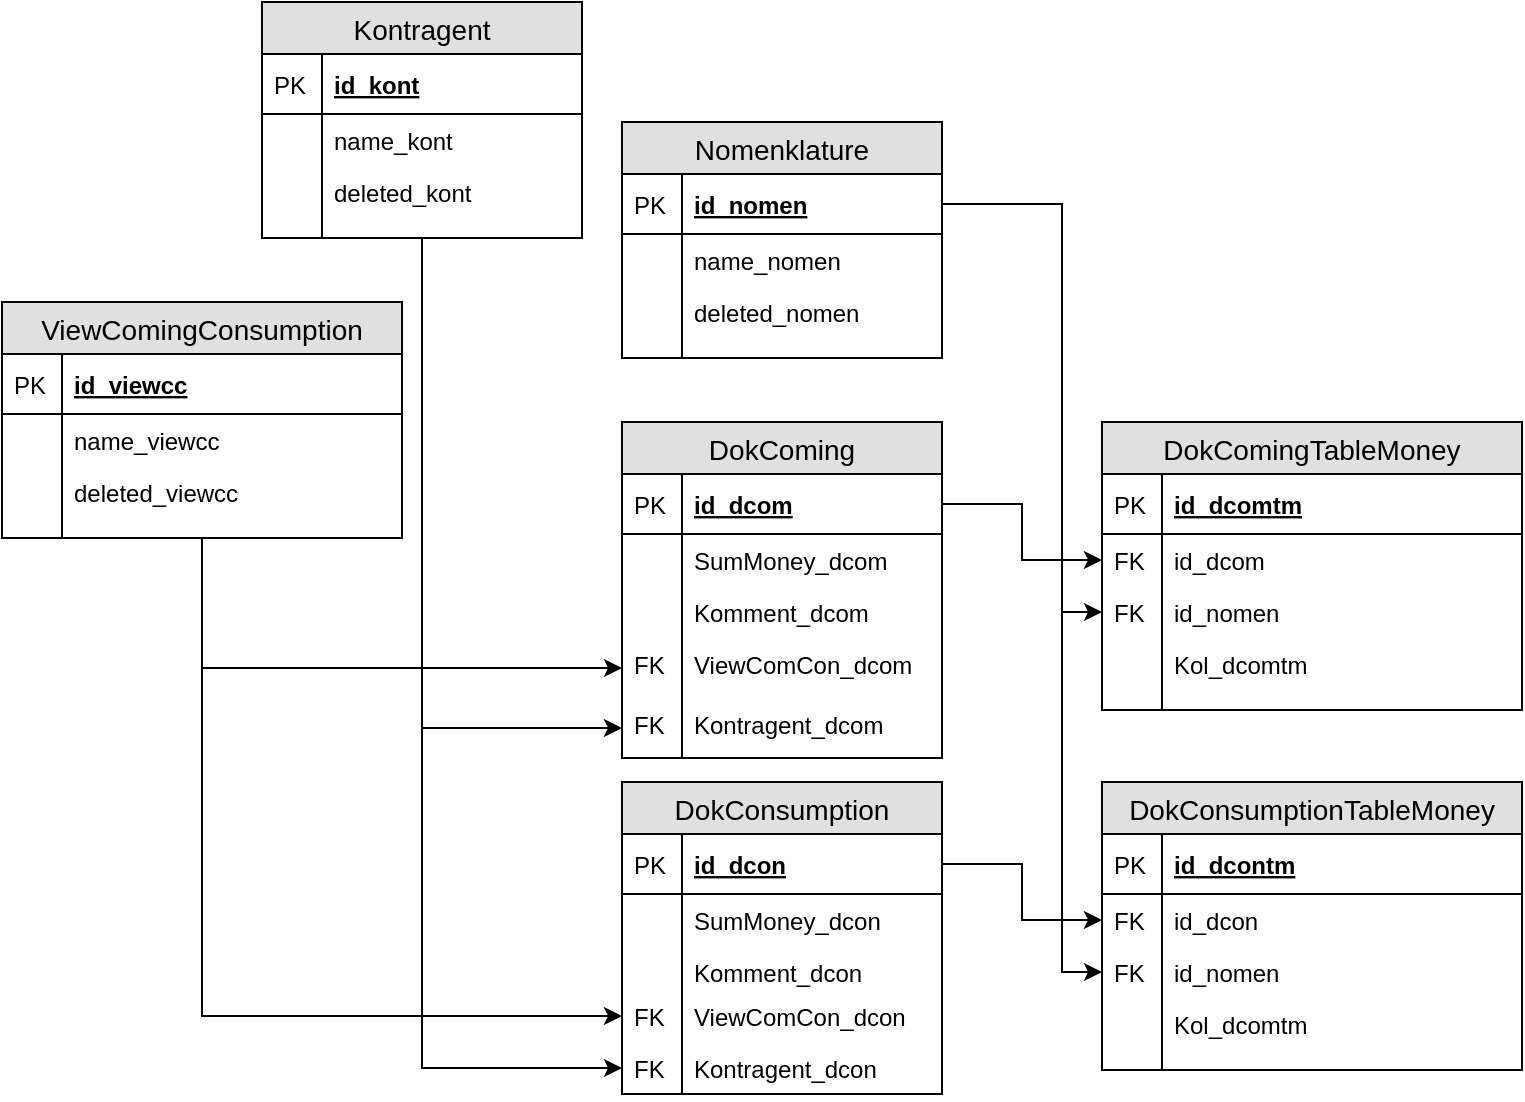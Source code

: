 <mxfile version="12.5.5" type="device"><diagram id="sgM5Gj3kmzMGXmj8BMty" name="Страница 1"><mxGraphModel dx="995" dy="597" grid="1" gridSize="10" guides="1" tooltips="1" connect="1" arrows="1" fold="1" page="1" pageScale="1" pageWidth="827" pageHeight="1169" math="0" shadow="0"><root><mxCell id="0"/><mxCell id="1" parent="0"/><mxCell id="M0ueSrMJppDK4WtaXwXN-51" style="edgeStyle=orthogonalEdgeStyle;rounded=0;orthogonalLoop=1;jettySize=auto;html=1;" edge="1" parent="1" source="Fm15om4e4UqFpwPYLxvV-1" target="M0ueSrMJppDK4WtaXwXN-49"><mxGeometry relative="1" as="geometry"/></mxCell><mxCell id="Fm15om4e4UqFpwPYLxvV-1" value="Kontragent" style="swimlane;fontStyle=0;childLayout=stackLayout;horizontal=1;startSize=26;fillColor=#e0e0e0;horizontalStack=0;resizeParent=1;resizeParentMax=0;resizeLast=0;collapsible=1;marginBottom=0;swimlaneFillColor=#ffffff;align=center;fontSize=14;" parent="1" vertex="1"><mxGeometry x="140" y="60" width="160" height="118" as="geometry"/></mxCell><mxCell id="Fm15om4e4UqFpwPYLxvV-2" value="id_kont" style="shape=partialRectangle;top=0;left=0;right=0;bottom=1;align=left;verticalAlign=middle;fillColor=none;spacingLeft=34;spacingRight=4;overflow=hidden;rotatable=0;points=[[0,0.5],[1,0.5]];portConstraint=eastwest;dropTarget=0;fontStyle=5;fontSize=12;" parent="Fm15om4e4UqFpwPYLxvV-1" vertex="1"><mxGeometry y="26" width="160" height="30" as="geometry"/></mxCell><mxCell id="Fm15om4e4UqFpwPYLxvV-3" value="PK" style="shape=partialRectangle;top=0;left=0;bottom=0;fillColor=none;align=left;verticalAlign=middle;spacingLeft=4;spacingRight=4;overflow=hidden;rotatable=0;points=[];portConstraint=eastwest;part=1;fontSize=12;" parent="Fm15om4e4UqFpwPYLxvV-2" vertex="1" connectable="0"><mxGeometry width="30" height="30" as="geometry"/></mxCell><mxCell id="Fm15om4e4UqFpwPYLxvV-4" value="name_kont&#10;" style="shape=partialRectangle;top=0;left=0;right=0;bottom=0;align=left;verticalAlign=top;fillColor=none;spacingLeft=34;spacingRight=4;overflow=hidden;rotatable=0;points=[[0,0.5],[1,0.5]];portConstraint=eastwest;dropTarget=0;fontSize=12;" parent="Fm15om4e4UqFpwPYLxvV-1" vertex="1"><mxGeometry y="56" width="160" height="26" as="geometry"/></mxCell><mxCell id="Fm15om4e4UqFpwPYLxvV-5" value="" style="shape=partialRectangle;top=0;left=0;bottom=0;fillColor=none;align=left;verticalAlign=top;spacingLeft=4;spacingRight=4;overflow=hidden;rotatable=0;points=[];portConstraint=eastwest;part=1;fontSize=12;" parent="Fm15om4e4UqFpwPYLxvV-4" vertex="1" connectable="0"><mxGeometry width="30" height="26" as="geometry"/></mxCell><mxCell id="Fm15om4e4UqFpwPYLxvV-6" value="deleted_kont" style="shape=partialRectangle;top=0;left=0;right=0;bottom=0;align=left;verticalAlign=top;fillColor=none;spacingLeft=34;spacingRight=4;overflow=hidden;rotatable=0;points=[[0,0.5],[1,0.5]];portConstraint=eastwest;dropTarget=0;fontSize=12;" parent="Fm15om4e4UqFpwPYLxvV-1" vertex="1"><mxGeometry y="82" width="160" height="26" as="geometry"/></mxCell><mxCell id="Fm15om4e4UqFpwPYLxvV-7" value="" style="shape=partialRectangle;top=0;left=0;bottom=0;fillColor=none;align=left;verticalAlign=top;spacingLeft=4;spacingRight=4;overflow=hidden;rotatable=0;points=[];portConstraint=eastwest;part=1;fontSize=12;" parent="Fm15om4e4UqFpwPYLxvV-6" vertex="1" connectable="0"><mxGeometry width="30" height="26" as="geometry"/></mxCell><mxCell id="Fm15om4e4UqFpwPYLxvV-10" value="" style="shape=partialRectangle;top=0;left=0;right=0;bottom=0;align=left;verticalAlign=top;fillColor=none;spacingLeft=34;spacingRight=4;overflow=hidden;rotatable=0;points=[[0,0.5],[1,0.5]];portConstraint=eastwest;dropTarget=0;fontSize=12;" parent="Fm15om4e4UqFpwPYLxvV-1" vertex="1"><mxGeometry y="108" width="160" height="10" as="geometry"/></mxCell><mxCell id="Fm15om4e4UqFpwPYLxvV-11" value="" style="shape=partialRectangle;top=0;left=0;bottom=0;fillColor=none;align=left;verticalAlign=top;spacingLeft=4;spacingRight=4;overflow=hidden;rotatable=0;points=[];portConstraint=eastwest;part=1;fontSize=12;" parent="Fm15om4e4UqFpwPYLxvV-10" vertex="1" connectable="0"><mxGeometry width="30" height="10" as="geometry"/></mxCell><mxCell id="Fm15om4e4UqFpwPYLxvV-12" value="Nomenklature" style="swimlane;fontStyle=0;childLayout=stackLayout;horizontal=1;startSize=26;fillColor=#e0e0e0;horizontalStack=0;resizeParent=1;resizeParentMax=0;resizeLast=0;collapsible=1;marginBottom=0;swimlaneFillColor=#ffffff;align=center;fontSize=14;" parent="1" vertex="1"><mxGeometry x="320" y="120" width="160" height="118" as="geometry"/></mxCell><mxCell id="Fm15om4e4UqFpwPYLxvV-13" value="id_nomen" style="shape=partialRectangle;top=0;left=0;right=0;bottom=1;align=left;verticalAlign=middle;fillColor=none;spacingLeft=34;spacingRight=4;overflow=hidden;rotatable=0;points=[[0,0.5],[1,0.5]];portConstraint=eastwest;dropTarget=0;fontStyle=5;fontSize=12;" parent="Fm15om4e4UqFpwPYLxvV-12" vertex="1"><mxGeometry y="26" width="160" height="30" as="geometry"/></mxCell><mxCell id="Fm15om4e4UqFpwPYLxvV-14" value="PK" style="shape=partialRectangle;top=0;left=0;bottom=0;fillColor=none;align=left;verticalAlign=middle;spacingLeft=4;spacingRight=4;overflow=hidden;rotatable=0;points=[];portConstraint=eastwest;part=1;fontSize=12;" parent="Fm15om4e4UqFpwPYLxvV-13" vertex="1" connectable="0"><mxGeometry width="30" height="30" as="geometry"/></mxCell><mxCell id="Fm15om4e4UqFpwPYLxvV-15" value="name_nomen" style="shape=partialRectangle;top=0;left=0;right=0;bottom=0;align=left;verticalAlign=top;fillColor=none;spacingLeft=34;spacingRight=4;overflow=hidden;rotatable=0;points=[[0,0.5],[1,0.5]];portConstraint=eastwest;dropTarget=0;fontSize=12;" parent="Fm15om4e4UqFpwPYLxvV-12" vertex="1"><mxGeometry y="56" width="160" height="26" as="geometry"/></mxCell><mxCell id="Fm15om4e4UqFpwPYLxvV-16" value="" style="shape=partialRectangle;top=0;left=0;bottom=0;fillColor=none;align=left;verticalAlign=top;spacingLeft=4;spacingRight=4;overflow=hidden;rotatable=0;points=[];portConstraint=eastwest;part=1;fontSize=12;" parent="Fm15om4e4UqFpwPYLxvV-15" vertex="1" connectable="0"><mxGeometry width="30" height="26" as="geometry"/></mxCell><mxCell id="Fm15om4e4UqFpwPYLxvV-17" value="deleted_nomen" style="shape=partialRectangle;top=0;left=0;right=0;bottom=0;align=left;verticalAlign=top;fillColor=none;spacingLeft=34;spacingRight=4;overflow=hidden;rotatable=0;points=[[0,0.5],[1,0.5]];portConstraint=eastwest;dropTarget=0;fontSize=12;" parent="Fm15om4e4UqFpwPYLxvV-12" vertex="1"><mxGeometry y="82" width="160" height="26" as="geometry"/></mxCell><mxCell id="Fm15om4e4UqFpwPYLxvV-18" value="" style="shape=partialRectangle;top=0;left=0;bottom=0;fillColor=none;align=left;verticalAlign=top;spacingLeft=4;spacingRight=4;overflow=hidden;rotatable=0;points=[];portConstraint=eastwest;part=1;fontSize=12;" parent="Fm15om4e4UqFpwPYLxvV-17" vertex="1" connectable="0"><mxGeometry width="30" height="26" as="geometry"/></mxCell><mxCell id="Fm15om4e4UqFpwPYLxvV-21" value="" style="shape=partialRectangle;top=0;left=0;right=0;bottom=0;align=left;verticalAlign=top;fillColor=none;spacingLeft=34;spacingRight=4;overflow=hidden;rotatable=0;points=[[0,0.5],[1,0.5]];portConstraint=eastwest;dropTarget=0;fontSize=12;" parent="Fm15om4e4UqFpwPYLxvV-12" vertex="1"><mxGeometry y="108" width="160" height="10" as="geometry"/></mxCell><mxCell id="Fm15om4e4UqFpwPYLxvV-22" value="" style="shape=partialRectangle;top=0;left=0;bottom=0;fillColor=none;align=left;verticalAlign=top;spacingLeft=4;spacingRight=4;overflow=hidden;rotatable=0;points=[];portConstraint=eastwest;part=1;fontSize=12;" parent="Fm15om4e4UqFpwPYLxvV-21" vertex="1" connectable="0"><mxGeometry width="30" height="10" as="geometry"/></mxCell><mxCell id="M0ueSrMJppDK4WtaXwXN-36" value="" style="edgeStyle=orthogonalEdgeStyle;rounded=0;orthogonalLoop=1;jettySize=auto;html=1;" edge="1" parent="1" source="Fm15om4e4UqFpwPYLxvV-23" target="M0ueSrMJppDK4WtaXwXN-1"><mxGeometry relative="1" as="geometry"><mxPoint x="490" y="109" as="targetPoint"/></mxGeometry></mxCell><mxCell id="M0ueSrMJppDK4WtaXwXN-37" style="edgeStyle=orthogonalEdgeStyle;rounded=0;orthogonalLoop=1;jettySize=auto;html=1;" edge="1" parent="1" source="Fm15om4e4UqFpwPYLxvV-23" target="Fm15om4e4UqFpwPYLxvV-43"><mxGeometry relative="1" as="geometry"/></mxCell><mxCell id="Fm15om4e4UqFpwPYLxvV-23" value="ViewComingConsumption" style="swimlane;fontStyle=0;childLayout=stackLayout;horizontal=1;startSize=26;fillColor=#e0e0e0;horizontalStack=0;resizeParent=1;resizeParentMax=0;resizeLast=0;collapsible=1;marginBottom=0;swimlaneFillColor=#ffffff;align=center;fontSize=14;" parent="1" vertex="1"><mxGeometry x="10" y="210" width="200" height="118" as="geometry"/></mxCell><mxCell id="Fm15om4e4UqFpwPYLxvV-24" value="id_viewcc" style="shape=partialRectangle;top=0;left=0;right=0;bottom=1;align=left;verticalAlign=middle;fillColor=none;spacingLeft=34;spacingRight=4;overflow=hidden;rotatable=0;points=[[0,0.5],[1,0.5]];portConstraint=eastwest;dropTarget=0;fontStyle=5;fontSize=12;" parent="Fm15om4e4UqFpwPYLxvV-23" vertex="1"><mxGeometry y="26" width="200" height="30" as="geometry"/></mxCell><mxCell id="Fm15om4e4UqFpwPYLxvV-25" value="PK" style="shape=partialRectangle;top=0;left=0;bottom=0;fillColor=none;align=left;verticalAlign=middle;spacingLeft=4;spacingRight=4;overflow=hidden;rotatable=0;points=[];portConstraint=eastwest;part=1;fontSize=12;" parent="Fm15om4e4UqFpwPYLxvV-24" vertex="1" connectable="0"><mxGeometry width="30" height="30" as="geometry"/></mxCell><mxCell id="Fm15om4e4UqFpwPYLxvV-26" value="name_viewcc" style="shape=partialRectangle;top=0;left=0;right=0;bottom=0;align=left;verticalAlign=top;fillColor=none;spacingLeft=34;spacingRight=4;overflow=hidden;rotatable=0;points=[[0,0.5],[1,0.5]];portConstraint=eastwest;dropTarget=0;fontSize=12;" parent="Fm15om4e4UqFpwPYLxvV-23" vertex="1"><mxGeometry y="56" width="200" height="26" as="geometry"/></mxCell><mxCell id="Fm15om4e4UqFpwPYLxvV-27" value="" style="shape=partialRectangle;top=0;left=0;bottom=0;fillColor=none;align=left;verticalAlign=top;spacingLeft=4;spacingRight=4;overflow=hidden;rotatable=0;points=[];portConstraint=eastwest;part=1;fontSize=12;" parent="Fm15om4e4UqFpwPYLxvV-26" vertex="1" connectable="0"><mxGeometry width="30" height="26" as="geometry"/></mxCell><mxCell id="Fm15om4e4UqFpwPYLxvV-28" value="deleted_viewcc&#10;" style="shape=partialRectangle;top=0;left=0;right=0;bottom=0;align=left;verticalAlign=top;fillColor=none;spacingLeft=34;spacingRight=4;overflow=hidden;rotatable=0;points=[[0,0.5],[1,0.5]];portConstraint=eastwest;dropTarget=0;fontSize=12;" parent="Fm15om4e4UqFpwPYLxvV-23" vertex="1"><mxGeometry y="82" width="200" height="26" as="geometry"/></mxCell><mxCell id="Fm15om4e4UqFpwPYLxvV-29" value="" style="shape=partialRectangle;top=0;left=0;bottom=0;fillColor=none;align=left;verticalAlign=top;spacingLeft=4;spacingRight=4;overflow=hidden;rotatable=0;points=[];portConstraint=eastwest;part=1;fontSize=12;" parent="Fm15om4e4UqFpwPYLxvV-28" vertex="1" connectable="0"><mxGeometry width="30" height="26" as="geometry"/></mxCell><mxCell id="Fm15om4e4UqFpwPYLxvV-32" value="" style="shape=partialRectangle;top=0;left=0;right=0;bottom=0;align=left;verticalAlign=top;fillColor=none;spacingLeft=34;spacingRight=4;overflow=hidden;rotatable=0;points=[[0,0.5],[1,0.5]];portConstraint=eastwest;dropTarget=0;fontSize=12;" parent="Fm15om4e4UqFpwPYLxvV-23" vertex="1"><mxGeometry y="108" width="200" height="10" as="geometry"/></mxCell><mxCell id="Fm15om4e4UqFpwPYLxvV-33" value="" style="shape=partialRectangle;top=0;left=0;bottom=0;fillColor=none;align=left;verticalAlign=top;spacingLeft=4;spacingRight=4;overflow=hidden;rotatable=0;points=[];portConstraint=eastwest;part=1;fontSize=12;" parent="Fm15om4e4UqFpwPYLxvV-32" vertex="1" connectable="0"><mxGeometry width="30" height="10" as="geometry"/></mxCell><mxCell id="Fm15om4e4UqFpwPYLxvV-34" value="DokComing" style="swimlane;fontStyle=0;childLayout=stackLayout;horizontal=1;startSize=26;fillColor=#e0e0e0;horizontalStack=0;resizeParent=1;resizeParentMax=0;resizeLast=0;collapsible=1;marginBottom=0;swimlaneFillColor=#ffffff;align=center;fontSize=14;" parent="1" vertex="1"><mxGeometry x="320" y="270" width="160" height="168" as="geometry"/></mxCell><mxCell id="Fm15om4e4UqFpwPYLxvV-35" value="id_dcom" style="shape=partialRectangle;top=0;left=0;right=0;bottom=1;align=left;verticalAlign=middle;fillColor=none;spacingLeft=34;spacingRight=4;overflow=hidden;rotatable=0;points=[[0,0.5],[1,0.5]];portConstraint=eastwest;dropTarget=0;fontStyle=5;fontSize=12;" parent="Fm15om4e4UqFpwPYLxvV-34" vertex="1"><mxGeometry y="26" width="160" height="30" as="geometry"/></mxCell><mxCell id="Fm15om4e4UqFpwPYLxvV-36" value="PK" style="shape=partialRectangle;top=0;left=0;bottom=0;fillColor=none;align=left;verticalAlign=middle;spacingLeft=4;spacingRight=4;overflow=hidden;rotatable=0;points=[];portConstraint=eastwest;part=1;fontSize=12;" parent="Fm15om4e4UqFpwPYLxvV-35" vertex="1" connectable="0"><mxGeometry width="30" height="30" as="geometry"/></mxCell><mxCell id="Fm15om4e4UqFpwPYLxvV-37" value="SumMoney_dcom" style="shape=partialRectangle;top=0;left=0;right=0;bottom=0;align=left;verticalAlign=top;fillColor=none;spacingLeft=34;spacingRight=4;overflow=hidden;rotatable=0;points=[[0,0.5],[1,0.5]];portConstraint=eastwest;dropTarget=0;fontSize=12;" parent="Fm15om4e4UqFpwPYLxvV-34" vertex="1"><mxGeometry y="56" width="160" height="26" as="geometry"/></mxCell><mxCell id="Fm15om4e4UqFpwPYLxvV-38" value="" style="shape=partialRectangle;top=0;left=0;bottom=0;fillColor=none;align=left;verticalAlign=top;spacingLeft=4;spacingRight=4;overflow=hidden;rotatable=0;points=[];portConstraint=eastwest;part=1;fontSize=12;" parent="Fm15om4e4UqFpwPYLxvV-37" vertex="1" connectable="0"><mxGeometry width="30" height="26" as="geometry"/></mxCell><mxCell id="Fm15om4e4UqFpwPYLxvV-39" value="Komment_dcom" style="shape=partialRectangle;top=0;left=0;right=0;bottom=0;align=left;verticalAlign=top;fillColor=none;spacingLeft=34;spacingRight=4;overflow=hidden;rotatable=0;points=[[0,0.5],[1,0.5]];portConstraint=eastwest;dropTarget=0;fontSize=12;" parent="Fm15om4e4UqFpwPYLxvV-34" vertex="1"><mxGeometry y="82" width="160" height="26" as="geometry"/></mxCell><mxCell id="Fm15om4e4UqFpwPYLxvV-40" value="" style="shape=partialRectangle;top=0;left=0;bottom=0;fillColor=none;align=left;verticalAlign=top;spacingLeft=4;spacingRight=4;overflow=hidden;rotatable=0;points=[];portConstraint=eastwest;part=1;fontSize=12;" parent="Fm15om4e4UqFpwPYLxvV-39" vertex="1" connectable="0"><mxGeometry width="30" height="26" as="geometry"/></mxCell><mxCell id="Fm15om4e4UqFpwPYLxvV-43" value="ViewComCon_dcom" style="shape=partialRectangle;top=0;left=0;right=0;bottom=0;align=left;verticalAlign=top;fillColor=none;spacingLeft=34;spacingRight=4;overflow=hidden;rotatable=0;points=[[0,0.5],[1,0.5]];portConstraint=eastwest;dropTarget=0;fontSize=12;" parent="Fm15om4e4UqFpwPYLxvV-34" vertex="1"><mxGeometry y="108" width="160" height="30" as="geometry"/></mxCell><mxCell id="Fm15om4e4UqFpwPYLxvV-44" value="FK" style="shape=partialRectangle;top=0;left=0;bottom=0;fillColor=none;align=left;verticalAlign=top;spacingLeft=4;spacingRight=4;overflow=hidden;rotatable=0;points=[];portConstraint=eastwest;part=1;fontSize=12;" parent="Fm15om4e4UqFpwPYLxvV-43" vertex="1" connectable="0"><mxGeometry width="30" height="30.0" as="geometry"/></mxCell><mxCell id="M0ueSrMJppDK4WtaXwXN-43" value="Kontragent_dcom" style="shape=partialRectangle;top=0;left=0;right=0;bottom=0;align=left;verticalAlign=top;fillColor=none;spacingLeft=34;spacingRight=4;overflow=hidden;rotatable=0;points=[[0,0.5],[1,0.5]];portConstraint=eastwest;dropTarget=0;fontSize=12;" vertex="1" parent="Fm15om4e4UqFpwPYLxvV-34"><mxGeometry y="138" width="160" height="30" as="geometry"/></mxCell><mxCell id="M0ueSrMJppDK4WtaXwXN-44" value="FK" style="shape=partialRectangle;top=0;left=0;bottom=0;fillColor=none;align=left;verticalAlign=top;spacingLeft=4;spacingRight=4;overflow=hidden;rotatable=0;points=[];portConstraint=eastwest;part=1;fontSize=12;" vertex="1" connectable="0" parent="M0ueSrMJppDK4WtaXwXN-43"><mxGeometry width="30" height="30.0" as="geometry"/></mxCell><mxCell id="Fm15om4e4UqFpwPYLxvV-45" value="DokComingTableMoney" style="swimlane;fontStyle=0;childLayout=stackLayout;horizontal=1;startSize=26;fillColor=#e0e0e0;horizontalStack=0;resizeParent=1;resizeParentMax=0;resizeLast=0;collapsible=1;marginBottom=0;swimlaneFillColor=#ffffff;align=center;fontSize=14;" parent="1" vertex="1"><mxGeometry x="560" y="270" width="210" height="144" as="geometry"/></mxCell><mxCell id="Fm15om4e4UqFpwPYLxvV-46" value="id_dcomtm" style="shape=partialRectangle;top=0;left=0;right=0;bottom=1;align=left;verticalAlign=middle;fillColor=none;spacingLeft=34;spacingRight=4;overflow=hidden;rotatable=0;points=[[0,0.5],[1,0.5]];portConstraint=eastwest;dropTarget=0;fontStyle=5;fontSize=12;" parent="Fm15om4e4UqFpwPYLxvV-45" vertex="1"><mxGeometry y="26" width="210" height="30" as="geometry"/></mxCell><mxCell id="Fm15om4e4UqFpwPYLxvV-47" value="PK" style="shape=partialRectangle;top=0;left=0;bottom=0;fillColor=none;align=left;verticalAlign=middle;spacingLeft=4;spacingRight=4;overflow=hidden;rotatable=0;points=[];portConstraint=eastwest;part=1;fontSize=12;" parent="Fm15om4e4UqFpwPYLxvV-46" vertex="1" connectable="0"><mxGeometry width="30" height="30" as="geometry"/></mxCell><mxCell id="Fm15om4e4UqFpwPYLxvV-56" value="id_dcom" style="shape=partialRectangle;top=0;left=0;right=0;bottom=1;align=left;verticalAlign=top;fillColor=none;spacingLeft=34;spacingRight=4;overflow=hidden;rotatable=0;points=[[0,0.5],[1,0.5]];portConstraint=eastwest;dropTarget=0;fontSize=12;strokeColor=none;" parent="Fm15om4e4UqFpwPYLxvV-45" vertex="1"><mxGeometry y="56" width="210" height="26" as="geometry"/></mxCell><mxCell id="Fm15om4e4UqFpwPYLxvV-57" value="FK" style="shape=partialRectangle;top=0;left=0;bottom=0;fillColor=none;align=left;verticalAlign=top;spacingLeft=4;spacingRight=4;overflow=hidden;rotatable=0;points=[];portConstraint=eastwest;part=1;fontSize=12;" parent="Fm15om4e4UqFpwPYLxvV-56" vertex="1" connectable="0"><mxGeometry width="30" height="26" as="geometry"/></mxCell><mxCell id="Fm15om4e4UqFpwPYLxvV-48" value="id_nomen" style="shape=partialRectangle;top=0;left=0;right=0;bottom=0;align=left;verticalAlign=top;fillColor=none;spacingLeft=34;spacingRight=4;overflow=hidden;rotatable=0;points=[[0,0.5],[1,0.5]];portConstraint=eastwest;dropTarget=0;fontSize=12;" parent="Fm15om4e4UqFpwPYLxvV-45" vertex="1"><mxGeometry y="82" width="210" height="26" as="geometry"/></mxCell><mxCell id="Fm15om4e4UqFpwPYLxvV-49" value="FK" style="shape=partialRectangle;top=0;left=0;bottom=0;fillColor=none;align=left;verticalAlign=top;spacingLeft=4;spacingRight=4;overflow=hidden;rotatable=0;points=[];portConstraint=eastwest;part=1;fontSize=12;" parent="Fm15om4e4UqFpwPYLxvV-48" vertex="1" connectable="0"><mxGeometry width="30" height="26" as="geometry"/></mxCell><mxCell id="Fm15om4e4UqFpwPYLxvV-50" value="Kol_dcomtm" style="shape=partialRectangle;top=0;left=0;right=0;bottom=0;align=left;verticalAlign=top;fillColor=none;spacingLeft=34;spacingRight=4;overflow=hidden;rotatable=0;points=[[0,0.5],[1,0.5]];portConstraint=eastwest;dropTarget=0;fontSize=12;" parent="Fm15om4e4UqFpwPYLxvV-45" vertex="1"><mxGeometry y="108" width="210" height="26" as="geometry"/></mxCell><mxCell id="Fm15om4e4UqFpwPYLxvV-51" value="" style="shape=partialRectangle;top=0;left=0;bottom=0;fillColor=none;align=left;verticalAlign=top;spacingLeft=4;spacingRight=4;overflow=hidden;rotatable=0;points=[];portConstraint=eastwest;part=1;fontSize=12;" parent="Fm15om4e4UqFpwPYLxvV-50" vertex="1" connectable="0"><mxGeometry width="30" height="26" as="geometry"/></mxCell><mxCell id="Fm15om4e4UqFpwPYLxvV-54" value="" style="shape=partialRectangle;top=0;left=0;right=0;bottom=0;align=left;verticalAlign=top;fillColor=none;spacingLeft=34;spacingRight=4;overflow=hidden;rotatable=0;points=[[0,0.5],[1,0.5]];portConstraint=eastwest;dropTarget=0;fontSize=12;" parent="Fm15om4e4UqFpwPYLxvV-45" vertex="1"><mxGeometry y="134" width="210" height="10" as="geometry"/></mxCell><mxCell id="Fm15om4e4UqFpwPYLxvV-55" value="" style="shape=partialRectangle;top=0;left=0;bottom=0;fillColor=none;align=left;verticalAlign=top;spacingLeft=4;spacingRight=4;overflow=hidden;rotatable=0;points=[];portConstraint=eastwest;part=1;fontSize=12;" parent="Fm15om4e4UqFpwPYLxvV-54" vertex="1" connectable="0"><mxGeometry width="30" height="10" as="geometry"/></mxCell><mxCell id="Fm15om4e4UqFpwPYLxvV-58" style="edgeStyle=orthogonalEdgeStyle;rounded=0;orthogonalLoop=1;jettySize=auto;html=1;" parent="1" source="Fm15om4e4UqFpwPYLxvV-35" target="Fm15om4e4UqFpwPYLxvV-56" edge="1"><mxGeometry relative="1" as="geometry"/></mxCell><mxCell id="Fm15om4e4UqFpwPYLxvV-59" style="edgeStyle=orthogonalEdgeStyle;rounded=0;orthogonalLoop=1;jettySize=auto;html=1;" parent="1" source="Fm15om4e4UqFpwPYLxvV-13" target="Fm15om4e4UqFpwPYLxvV-48" edge="1"><mxGeometry relative="1" as="geometry"><Array as="points"><mxPoint x="540" y="161"/><mxPoint x="540" y="365"/></Array></mxGeometry></mxCell><mxCell id="Fm15om4e4UqFpwPYLxvV-60" value="DokConsumption" style="swimlane;fontStyle=0;childLayout=stackLayout;horizontal=1;startSize=26;fillColor=#e0e0e0;horizontalStack=0;resizeParent=1;resizeParentMax=0;resizeLast=0;collapsible=1;marginBottom=0;swimlaneFillColor=#ffffff;align=center;fontSize=14;" parent="1" vertex="1"><mxGeometry x="320" y="450" width="160" height="156" as="geometry"/></mxCell><mxCell id="Fm15om4e4UqFpwPYLxvV-61" value="id_dcon" style="shape=partialRectangle;top=0;left=0;right=0;bottom=1;align=left;verticalAlign=middle;fillColor=none;spacingLeft=34;spacingRight=4;overflow=hidden;rotatable=0;points=[[0,0.5],[1,0.5]];portConstraint=eastwest;dropTarget=0;fontStyle=5;fontSize=12;" parent="Fm15om4e4UqFpwPYLxvV-60" vertex="1"><mxGeometry y="26" width="160" height="30" as="geometry"/></mxCell><mxCell id="Fm15om4e4UqFpwPYLxvV-62" value="PK" style="shape=partialRectangle;top=0;left=0;bottom=0;fillColor=none;align=left;verticalAlign=middle;spacingLeft=4;spacingRight=4;overflow=hidden;rotatable=0;points=[];portConstraint=eastwest;part=1;fontSize=12;" parent="Fm15om4e4UqFpwPYLxvV-61" vertex="1" connectable="0"><mxGeometry width="30" height="30" as="geometry"/></mxCell><mxCell id="Fm15om4e4UqFpwPYLxvV-63" value="SumMoney_dcon" style="shape=partialRectangle;top=0;left=0;right=0;bottom=0;align=left;verticalAlign=top;fillColor=none;spacingLeft=34;spacingRight=4;overflow=hidden;rotatable=0;points=[[0,0.5],[1,0.5]];portConstraint=eastwest;dropTarget=0;fontSize=12;" parent="Fm15om4e4UqFpwPYLxvV-60" vertex="1"><mxGeometry y="56" width="160" height="26" as="geometry"/></mxCell><mxCell id="Fm15om4e4UqFpwPYLxvV-64" value="" style="shape=partialRectangle;top=0;left=0;bottom=0;fillColor=none;align=left;verticalAlign=top;spacingLeft=4;spacingRight=4;overflow=hidden;rotatable=0;points=[];portConstraint=eastwest;part=1;fontSize=12;" parent="Fm15om4e4UqFpwPYLxvV-63" vertex="1" connectable="0"><mxGeometry width="30" height="26" as="geometry"/></mxCell><mxCell id="Fm15om4e4UqFpwPYLxvV-65" value="Komment_dcon" style="shape=partialRectangle;top=0;left=0;right=0;bottom=0;align=left;verticalAlign=top;fillColor=none;spacingLeft=34;spacingRight=4;overflow=hidden;rotatable=0;points=[[0,0.5],[1,0.5]];portConstraint=eastwest;dropTarget=0;fontSize=12;" parent="Fm15om4e4UqFpwPYLxvV-60" vertex="1"><mxGeometry y="82" width="160" height="26" as="geometry"/></mxCell><mxCell id="Fm15om4e4UqFpwPYLxvV-66" value="" style="shape=partialRectangle;top=0;left=0;bottom=0;fillColor=none;align=left;verticalAlign=top;spacingLeft=4;spacingRight=4;overflow=hidden;rotatable=0;points=[];portConstraint=eastwest;part=1;fontSize=12;" parent="Fm15om4e4UqFpwPYLxvV-65" vertex="1" connectable="0"><mxGeometry width="30" height="26" as="geometry"/></mxCell><mxCell id="Fm15om4e4UqFpwPYLxvV-67" value="" style="shape=partialRectangle;top=0;left=0;right=0;bottom=0;align=left;verticalAlign=top;fillColor=none;spacingLeft=34;spacingRight=4;overflow=hidden;rotatable=0;points=[[0,0.5],[1,0.5]];portConstraint=eastwest;dropTarget=0;fontSize=12;" parent="Fm15om4e4UqFpwPYLxvV-60" vertex="1"><mxGeometry y="108" width="160" height="22" as="geometry"/></mxCell><mxCell id="Fm15om4e4UqFpwPYLxvV-68" value="" style="shape=partialRectangle;top=0;left=0;bottom=0;fillColor=none;align=left;verticalAlign=top;spacingLeft=4;spacingRight=4;overflow=hidden;rotatable=0;points=[];portConstraint=eastwest;part=1;fontSize=12;" parent="Fm15om4e4UqFpwPYLxvV-67" vertex="1" connectable="0"><mxGeometry width="30" height="22" as="geometry"/></mxCell><mxCell id="M0ueSrMJppDK4WtaXwXN-49" value="Kontragent_dcon" style="shape=partialRectangle;top=0;left=0;right=0;bottom=0;align=left;verticalAlign=top;fillColor=none;spacingLeft=34;spacingRight=4;overflow=hidden;rotatable=0;points=[[0,0.5],[1,0.5]];portConstraint=eastwest;dropTarget=0;fontSize=12;" vertex="1" parent="Fm15om4e4UqFpwPYLxvV-60"><mxGeometry y="130" width="160" height="26" as="geometry"/></mxCell><mxCell id="M0ueSrMJppDK4WtaXwXN-50" value="FK" style="shape=partialRectangle;top=0;left=0;bottom=0;fillColor=none;align=left;verticalAlign=top;spacingLeft=4;spacingRight=4;overflow=hidden;rotatable=0;points=[];portConstraint=eastwest;part=1;fontSize=12;" vertex="1" connectable="0" parent="M0ueSrMJppDK4WtaXwXN-49"><mxGeometry width="30" height="26" as="geometry"/></mxCell><mxCell id="Fm15om4e4UqFpwPYLxvV-80" value="DokConsumptionTableMoney" style="swimlane;fontStyle=0;childLayout=stackLayout;horizontal=1;startSize=26;fillColor=#e0e0e0;horizontalStack=0;resizeParent=1;resizeParentMax=0;resizeLast=0;collapsible=1;marginBottom=0;swimlaneFillColor=#ffffff;align=center;fontSize=14;" parent="1" vertex="1"><mxGeometry x="560" y="450" width="210" height="144" as="geometry"/></mxCell><mxCell id="Fm15om4e4UqFpwPYLxvV-81" value="id_dcontm" style="shape=partialRectangle;top=0;left=0;right=0;bottom=1;align=left;verticalAlign=middle;fillColor=none;spacingLeft=34;spacingRight=4;overflow=hidden;rotatable=0;points=[[0,0.5],[1,0.5]];portConstraint=eastwest;dropTarget=0;fontStyle=5;fontSize=12;" parent="Fm15om4e4UqFpwPYLxvV-80" vertex="1"><mxGeometry y="26" width="210" height="30" as="geometry"/></mxCell><mxCell id="Fm15om4e4UqFpwPYLxvV-82" value="PK" style="shape=partialRectangle;top=0;left=0;bottom=0;fillColor=none;align=left;verticalAlign=middle;spacingLeft=4;spacingRight=4;overflow=hidden;rotatable=0;points=[];portConstraint=eastwest;part=1;fontSize=12;" parent="Fm15om4e4UqFpwPYLxvV-81" vertex="1" connectable="0"><mxGeometry width="30" height="30" as="geometry"/></mxCell><mxCell id="Fm15om4e4UqFpwPYLxvV-83" value="id_dcon" style="shape=partialRectangle;top=0;left=0;right=0;bottom=1;align=left;verticalAlign=top;fillColor=none;spacingLeft=34;spacingRight=4;overflow=hidden;rotatable=0;points=[[0,0.5],[1,0.5]];portConstraint=eastwest;dropTarget=0;fontSize=12;strokeColor=none;" parent="Fm15om4e4UqFpwPYLxvV-80" vertex="1"><mxGeometry y="56" width="210" height="26" as="geometry"/></mxCell><mxCell id="Fm15om4e4UqFpwPYLxvV-84" value="FK" style="shape=partialRectangle;top=0;left=0;bottom=0;fillColor=none;align=left;verticalAlign=top;spacingLeft=4;spacingRight=4;overflow=hidden;rotatable=0;points=[];portConstraint=eastwest;part=1;fontSize=12;" parent="Fm15om4e4UqFpwPYLxvV-83" vertex="1" connectable="0"><mxGeometry width="30" height="26" as="geometry"/></mxCell><mxCell id="Fm15om4e4UqFpwPYLxvV-85" value="id_nomen" style="shape=partialRectangle;top=0;left=0;right=0;bottom=0;align=left;verticalAlign=top;fillColor=none;spacingLeft=34;spacingRight=4;overflow=hidden;rotatable=0;points=[[0,0.5],[1,0.5]];portConstraint=eastwest;dropTarget=0;fontSize=12;" parent="Fm15om4e4UqFpwPYLxvV-80" vertex="1"><mxGeometry y="82" width="210" height="26" as="geometry"/></mxCell><mxCell id="Fm15om4e4UqFpwPYLxvV-86" value="FK" style="shape=partialRectangle;top=0;left=0;bottom=0;fillColor=none;align=left;verticalAlign=top;spacingLeft=4;spacingRight=4;overflow=hidden;rotatable=0;points=[];portConstraint=eastwest;part=1;fontSize=12;" parent="Fm15om4e4UqFpwPYLxvV-85" vertex="1" connectable="0"><mxGeometry width="30" height="26" as="geometry"/></mxCell><mxCell id="Fm15om4e4UqFpwPYLxvV-87" value="Kol_dcomtm" style="shape=partialRectangle;top=0;left=0;right=0;bottom=0;align=left;verticalAlign=top;fillColor=none;spacingLeft=34;spacingRight=4;overflow=hidden;rotatable=0;points=[[0,0.5],[1,0.5]];portConstraint=eastwest;dropTarget=0;fontSize=12;" parent="Fm15om4e4UqFpwPYLxvV-80" vertex="1"><mxGeometry y="108" width="210" height="26" as="geometry"/></mxCell><mxCell id="Fm15om4e4UqFpwPYLxvV-88" value="" style="shape=partialRectangle;top=0;left=0;bottom=0;fillColor=none;align=left;verticalAlign=top;spacingLeft=4;spacingRight=4;overflow=hidden;rotatable=0;points=[];portConstraint=eastwest;part=1;fontSize=12;" parent="Fm15om4e4UqFpwPYLxvV-87" vertex="1" connectable="0"><mxGeometry width="30" height="26" as="geometry"/></mxCell><mxCell id="Fm15om4e4UqFpwPYLxvV-89" value="" style="shape=partialRectangle;top=0;left=0;right=0;bottom=0;align=left;verticalAlign=top;fillColor=none;spacingLeft=34;spacingRight=4;overflow=hidden;rotatable=0;points=[[0,0.5],[1,0.5]];portConstraint=eastwest;dropTarget=0;fontSize=12;" parent="Fm15om4e4UqFpwPYLxvV-80" vertex="1"><mxGeometry y="134" width="210" height="10" as="geometry"/></mxCell><mxCell id="Fm15om4e4UqFpwPYLxvV-90" value="" style="shape=partialRectangle;top=0;left=0;bottom=0;fillColor=none;align=left;verticalAlign=top;spacingLeft=4;spacingRight=4;overflow=hidden;rotatable=0;points=[];portConstraint=eastwest;part=1;fontSize=12;" parent="Fm15om4e4UqFpwPYLxvV-89" vertex="1" connectable="0"><mxGeometry width="30" height="10" as="geometry"/></mxCell><mxCell id="Fm15om4e4UqFpwPYLxvV-91" style="edgeStyle=orthogonalEdgeStyle;rounded=0;orthogonalLoop=1;jettySize=auto;html=1;" parent="1" source="Fm15om4e4UqFpwPYLxvV-61" target="Fm15om4e4UqFpwPYLxvV-83" edge="1"><mxGeometry relative="1" as="geometry"/></mxCell><mxCell id="Fm15om4e4UqFpwPYLxvV-92" style="edgeStyle=orthogonalEdgeStyle;rounded=0;orthogonalLoop=1;jettySize=auto;html=1;" parent="1" source="Fm15om4e4UqFpwPYLxvV-13" target="Fm15om4e4UqFpwPYLxvV-85" edge="1"><mxGeometry relative="1" as="geometry"><Array as="points"><mxPoint x="540" y="161"/><mxPoint x="540" y="545"/></Array></mxGeometry></mxCell><mxCell id="M0ueSrMJppDK4WtaXwXN-1" value="ViewComCon_dcon&#10;" style="shape=partialRectangle;top=0;left=0;right=0;bottom=0;align=left;verticalAlign=top;fillColor=none;spacingLeft=34;spacingRight=4;overflow=hidden;rotatable=0;points=[[0,0.5],[1,0.5]];portConstraint=eastwest;dropTarget=0;fontSize=12;" vertex="1" parent="1"><mxGeometry x="320" y="554" width="160" height="26" as="geometry"/></mxCell><mxCell id="M0ueSrMJppDK4WtaXwXN-2" value="FK" style="shape=partialRectangle;top=0;left=0;bottom=0;fillColor=none;align=left;verticalAlign=top;spacingLeft=4;spacingRight=4;overflow=hidden;rotatable=0;points=[];portConstraint=eastwest;part=1;fontSize=12;" vertex="1" connectable="0" parent="M0ueSrMJppDK4WtaXwXN-1"><mxGeometry width="30" height="26" as="geometry"/></mxCell><mxCell id="M0ueSrMJppDK4WtaXwXN-52" style="edgeStyle=orthogonalEdgeStyle;rounded=0;orthogonalLoop=1;jettySize=auto;html=1;exitX=0.475;exitY=1;exitDx=0;exitDy=0;exitPerimeter=0;" edge="1" parent="1" source="Fm15om4e4UqFpwPYLxvV-10" target="M0ueSrMJppDK4WtaXwXN-43"><mxGeometry relative="1" as="geometry"><mxPoint x="230" y="190" as="sourcePoint"/><Array as="points"><mxPoint x="220" y="178"/><mxPoint x="220" y="423"/></Array></mxGeometry></mxCell></root></mxGraphModel></diagram></mxfile>